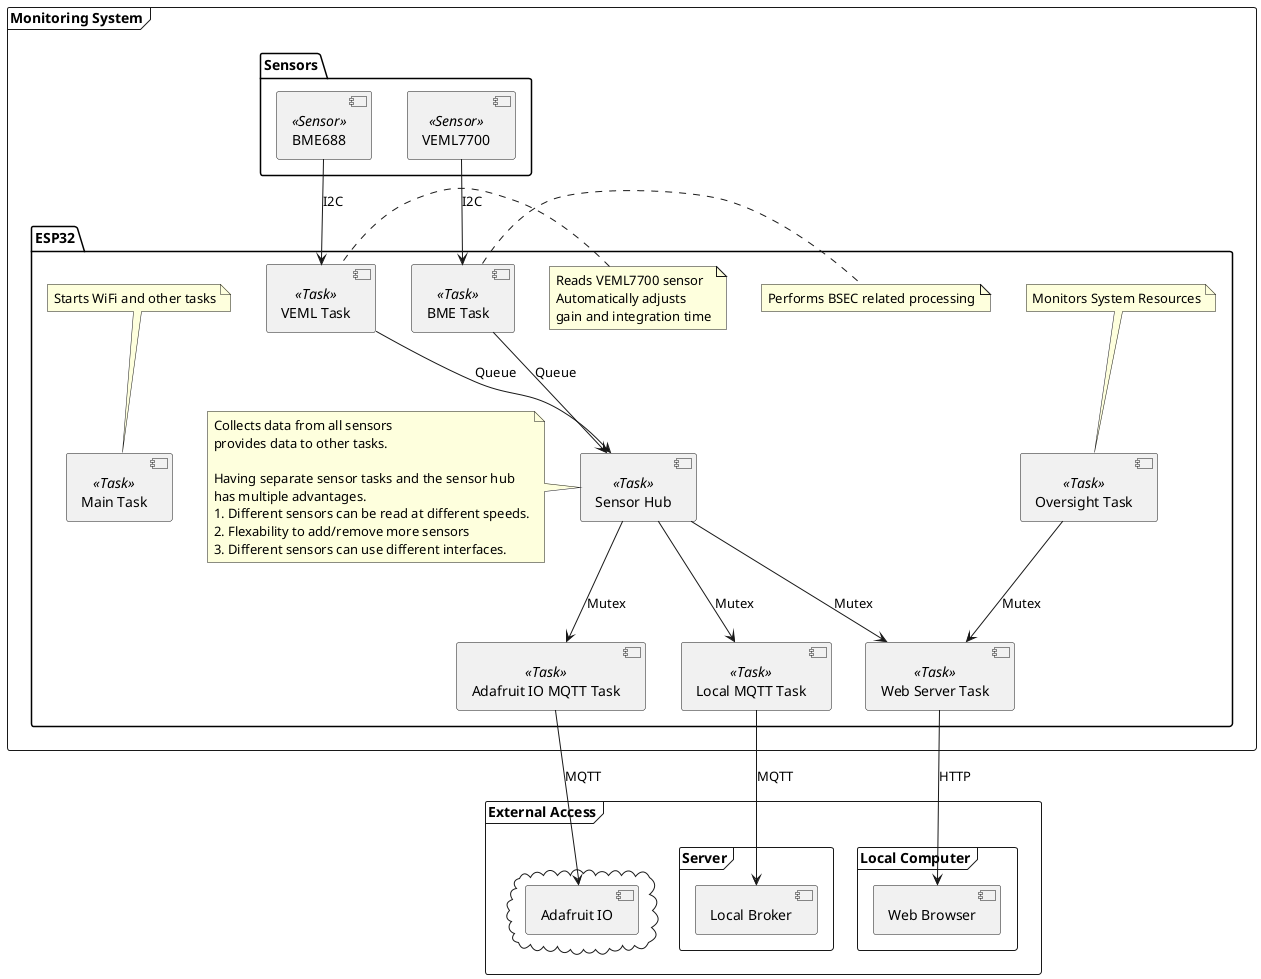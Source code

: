 @startuml tasks

Frame "Monitoring System" {


    package Sensors {
        [BME688] <<Sensor>>
        [VEML7700] <<Sensor>>
    }


    package ESP32 {

        [Main Task] <<Task>>
        [BME Task] <<Task>>
        [VEML Task] <<Task>>
        [Oversight Task]<<Task>>
        [Sensor Hub] <<Task>>
        [Adafruit IO MQTT Task] <<Task>>
        [Local MQTT Task] <<Task>>
        [Web Server Task] <<Task>>

        note top of [Main Task]: Starts WiFi and other tasks
        note top of [Oversight Task]: Monitors System Resources
        note left of [VEML Task]
            Reads VEML7700 sensor
            Automatically adjusts
            gain and integration time
        end note
        note right of [BME Task]
            Performs BSEC related processing
        end note
        note Left of [Sensor Hub]
            Collects data from all sensors
            provides data to other tasks.

            Having separate sensor tasks and the sensor hub
            has multiple advantages.
            1. Different sensors can be read at different speeds.
            2. Flexability to add/remove more sensors
            3. Different sensors can use different interfaces.
        end note


        [BME Task] --> [Sensor Hub] : Queue
        [VEML Task] --> [Sensor Hub]: Queue
        [Sensor Hub] --> [Local MQTT Task] : Mutex
        [Sensor Hub] --> [Adafruit IO MQTT Task] : Mutex
        [Sensor Hub] --> [Web Server Task] : Mutex
        [Oversight Task] --> [Web Server Task] : Mutex
    }
}


frame "External Access"{
    cloud {
        [Adafruit IO]
    }


    frame Server {
        [Local Broker]

    }

    frame "Local Computer" {
        [Web Browser]
    }
}

[VEML7700] --> [BME Task] : I2C
[BME688] --> [VEML Task] : I2C


[Adafruit IO MQTT Task]
[Web Server Task] --> [Web Browser] : HTTP
[Adafruit IO MQTT Task] --> [Adafruit IO] : MQTT
[Local MQTT Task] --> [Local Broker] : MQTT

@enduml